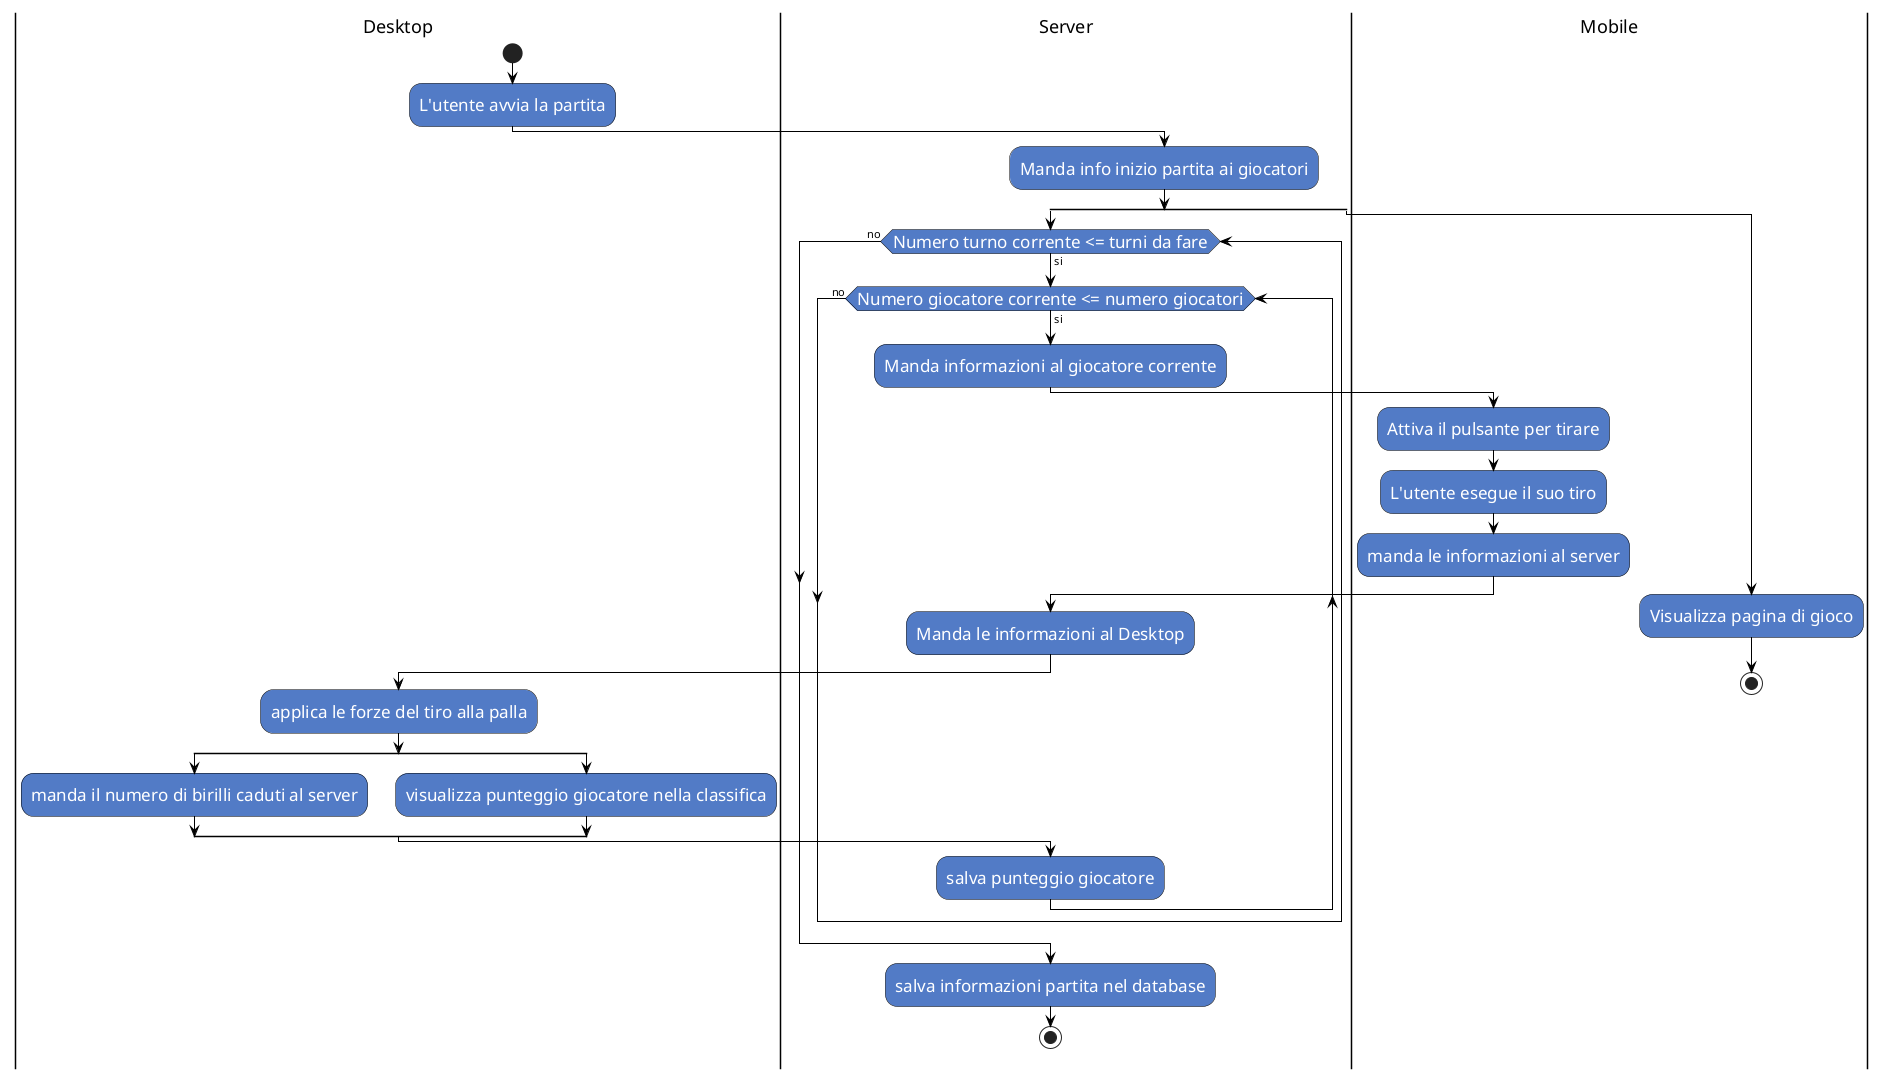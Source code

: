@startuml name
skinparam activity {
    FontColor          white
    AttributeFontColor white
    FontSize           17
    AttributeFontSize  15
    AttributeFontname  Droid Sans Mono
    BackgroundColor    #527BC6
    BorderColor        black
    ArrowColor         black
}
|Desktop|
start
:L'utente avvia la partita;
|Server|
:Manda info inizio partita ai giocatori;
split
    while (Numero turno corrente <= turni da fare) is (si)
    while (Numero giocatore corrente <= numero giocatori) is (si)
    :Manda informazioni al giocatore corrente;
    |Mobile|
    :Attiva il pulsante per tirare;
    :L'utente esegue il suo tiro;
    :manda le informazioni al server;
    |Server|
    :Manda le informazioni al Desktop;
    |Desktop|
    :applica le forze del tiro alla palla;
    split
    :manda il numero di birilli caduti al server;
    split again
    :visualizza punteggio giocatore nella classifica;
    end split
    |Server|
    :salva punteggio giocatore;
    end while (no)
    end while (no)
    :salva informazioni partita nel database;
    stop
split again
    |Mobile|
    :Visualizza pagina di gioco;
    stop;
    |Server|
@enduml